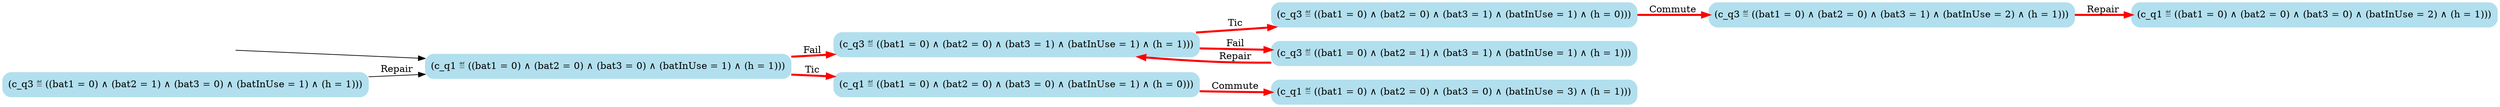 digraph G {

	rankdir = LR;

	start_c_q1_17[style=invisible];

	node[shape=box, style="rounded, filled", color=lightblue2];

	c_q3_10[label="(c_q3 ≝ ((bat1 = 0) ∧ (bat2 = 0) ∧ (bat3 = 1) ∧ (batInUse = 1) ∧ (h = 0)))"];
	c_q3_13[label="(c_q3 ≝ ((bat1 = 0) ∧ (bat2 = 0) ∧ (bat3 = 1) ∧ (batInUse = 1) ∧ (h = 1)))"];
	c_q1_3[label="(c_q1 ≝ ((bat1 = 0) ∧ (bat2 = 0) ∧ (bat3 = 0) ∧ (batInUse = 3) ∧ (h = 1)))"];
	c_q3_16[label="(c_q3 ≝ ((bat1 = 0) ∧ (bat2 = 1) ∧ (bat3 = 0) ∧ (batInUse = 1) ∧ (h = 1)))"];
	c_q1_2[label="(c_q1 ≝ ((bat1 = 0) ∧ (bat2 = 0) ∧ (bat3 = 0) ∧ (batInUse = 1) ∧ (h = 0)))"];
	c_q1_15[label="(c_q1 ≝ ((bat1 = 0) ∧ (bat2 = 0) ∧ (bat3 = 0) ∧ (batInUse = 2) ∧ (h = 1)))"];
	c_q3_14[label="(c_q3 ≝ ((bat1 = 0) ∧ (bat2 = 0) ∧ (bat3 = 1) ∧ (batInUse = 2) ∧ (h = 1)))"];
	c_q1_17[label="(c_q1 ≝ ((bat1 = 0) ∧ (bat2 = 0) ∧ (bat3 = 0) ∧ (batInUse = 1) ∧ (h = 1)))"];
	c_q3_12[label="(c_q3 ≝ ((bat1 = 0) ∧ (bat2 = 1) ∧ (bat3 = 1) ∧ (batInUse = 1) ∧ (h = 1)))"];

	start_c_q1_17 -> c_q1_17;
	c_q1_17 -> c_q1_2[label="Tic", penwidth=3, color=red];
	c_q1_2 -> c_q1_3[label="Commute", penwidth=3, color=red];
	c_q1_17 -> c_q3_13[label="Fail", penwidth=3, color=red];
	c_q3_13 -> c_q3_10[label="Tic", penwidth=3, color=red];
	c_q3_13 -> c_q3_12[label="Fail", penwidth=3, color=red];
	c_q3_10 -> c_q3_14[label="Commute", penwidth=3, color=red];
	c_q3_12 -> c_q3_13[label="Repair", penwidth=3, color=red];
	c_q3_14 -> c_q1_15[label="Repair", penwidth=3, color=red];
	c_q3_16 -> c_q1_17[label="Repair"];

}